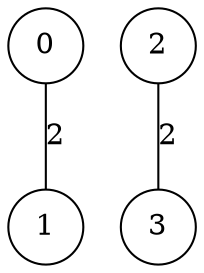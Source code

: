 graph qubit_interaction_graph {
    node [shape=circle];
    0 -- 1 [label=2];
    2 -- 3 [label=2];
}